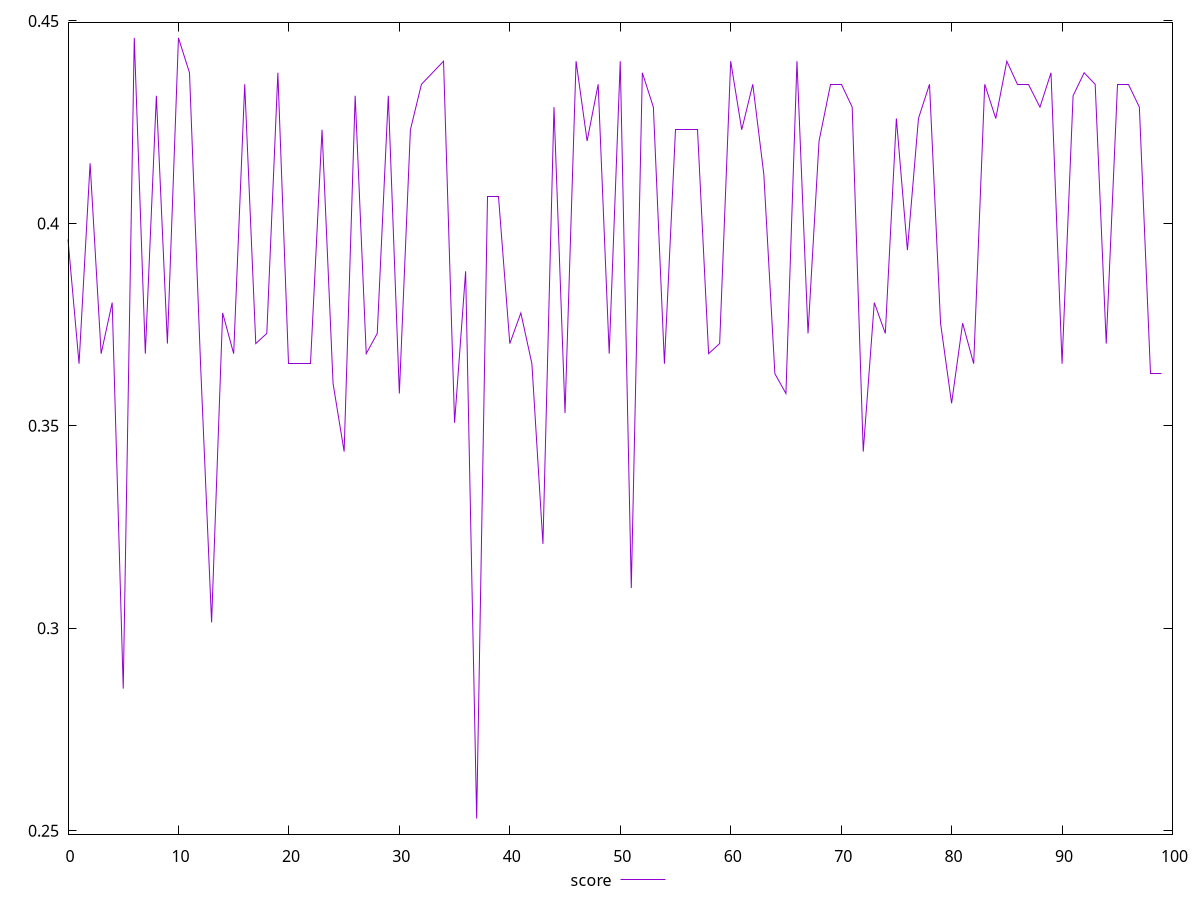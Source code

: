 reset
set terminal svg size 640, 490 enhanced background rgb 'white'
set output "reprap/max-potential-fid/samples/pages+cached/score/values.svg"

$score <<EOF
0 0.39602454179826796
1 0.3653476030797045
2 0.41484959569195007
3 0.36782727249668157
4 0.3804345882704112
5 0.28511624788332457
6 0.4458095268025519
7 0.36782727249668157
8 0.43152934857222425
9 0.3703208536464965
10 0.4458095268025572
11 0.4372001439927675
12 0.36534760307969977
13 0.30146316384229
14 0.37788521742226383
15 0.36782727249668157
16 0.4343578459053566
17 0.3703208536464965
18 0.3728283622283972
19 0.4372001439927725
20 0.36534760307969977
21 0.3653476030797045
22 0.36534760307969977
23 0.4231269305563798
24 0.3604299298111549
25 0.34365336088889015
26 0.43152934857222425
27 0.36782727249667685
28 0.3728283622283925
29 0.43152934857222425
30 0.35799188782046293
31 0.4231269305563798
32 0.4343578459053566
33 0.4372001439927675
34 0.44005621242607357
35 0.35076068472419847
36 0.38816658760398653
37 0.25302431296883876
38 0.40669780678037903
39 0.40669780678037903
40 0.3703208536464922
41 0.37788521742226383
42 0.3653476030796952
43 0.32084699346177964
44 0.42871468007592217
45 0.3531572881383309
46 0.44005621242606846
47 0.4203538944598205
48 0.4343578459053566
49 0.36782727249668157
50 0.44005621242606846
51 0.3099465791610012
52 0.4372001439927725
53 0.42871468007592217
54 0.3653476030797045
55 0.4231269305563798
56 0.4231269305563848
57 0.4231269305563848
58 0.36782727249668157
59 0.3703208536464922
60 0.44005621242606846
61 0.4231269305563798
62 0.4343578459053566
63 0.412118365148831
64 0.36288182832269134
65 0.35799188782046293
66 0.44005621242606846
67 0.3728283622283925
68 0.4203538944598205
69 0.4343578459053566
70 0.4343578459053566
71 0.42871468007592217
72 0.34365336088889015
73 0.38043458827040194
74 0.3728283622283972
75 0.42591386621683086
76 0.39339122293424816
77 0.42591386621683086
78 0.4343578459053512
79 0.37534981253556204
80 0.35556768134691724
81 0.37534981253557126
82 0.36534760307969977
83 0.4343578459053512
84 0.42591386621683613
85 0.44005621242606846
86 0.4343578459053566
87 0.4343578459053512
88 0.42871468007592745
89 0.4372001439927725
90 0.36534760307969977
91 0.43152934857222425
92 0.4372001439927675
93 0.4343578459053566
94 0.3703208536464965
95 0.4343578459053512
96 0.4343578459053614
97 0.42871468007592745
98 0.36288182832269134
99 0.3628818283226867
EOF

set key outside below
set yrange [0.2491686086921644:0.44966523107923156]

plot \
  $score title "score" with line, \


reset